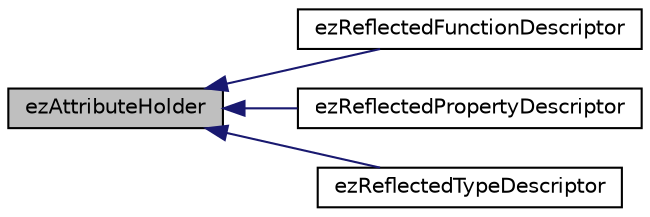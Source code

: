 digraph "ezAttributeHolder"
{
 // LATEX_PDF_SIZE
  edge [fontname="Helvetica",fontsize="10",labelfontname="Helvetica",labelfontsize="10"];
  node [fontname="Helvetica",fontsize="10",shape=record];
  rankdir="LR";
  Node1 [label="ezAttributeHolder",height=0.2,width=0.4,color="black", fillcolor="grey75", style="filled", fontcolor="black",tooltip=" "];
  Node1 -> Node2 [dir="back",color="midnightblue",fontsize="10",style="solid",fontname="Helvetica"];
  Node2 [label="ezReflectedFunctionDescriptor",height=0.2,width=0.4,color="black", fillcolor="white", style="filled",URL="$d0/d9f/structez_reflected_function_descriptor.htm",tooltip="Stores the description of a reflected function in a serializable form, used by ezReflectedTypeDescrip..."];
  Node1 -> Node3 [dir="back",color="midnightblue",fontsize="10",style="solid",fontname="Helvetica"];
  Node3 [label="ezReflectedPropertyDescriptor",height=0.2,width=0.4,color="black", fillcolor="white", style="filled",URL="$db/deb/structez_reflected_property_descriptor.htm",tooltip="Stores the description of a reflected property in a serializable form, used by ezReflectedTypeDescrip..."];
  Node1 -> Node4 [dir="back",color="midnightblue",fontsize="10",style="solid",fontname="Helvetica"];
  Node4 [label="ezReflectedTypeDescriptor",height=0.2,width=0.4,color="black", fillcolor="white", style="filled",URL="$dc/de3/structez_reflected_type_descriptor.htm",tooltip="Stores the description of a reflected type in a serializable form. Used by ezPhantomRttiManager to ad..."];
}
